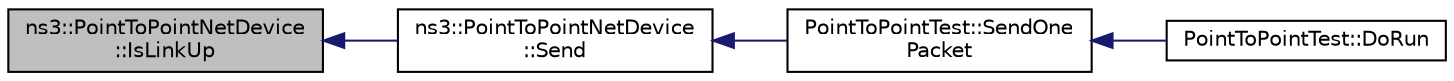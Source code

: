 digraph "ns3::PointToPointNetDevice::IsLinkUp"
{
  edge [fontname="Helvetica",fontsize="10",labelfontname="Helvetica",labelfontsize="10"];
  node [fontname="Helvetica",fontsize="10",shape=record];
  rankdir="LR";
  Node1 [label="ns3::PointToPointNetDevice\l::IsLinkUp",height=0.2,width=0.4,color="black", fillcolor="grey75", style="filled", fontcolor="black"];
  Node1 -> Node2 [dir="back",color="midnightblue",fontsize="10",style="solid"];
  Node2 [label="ns3::PointToPointNetDevice\l::Send",height=0.2,width=0.4,color="black", fillcolor="white", style="filled",URL="$db/d2f/classns3_1_1PointToPointNetDevice.html#ad084e76d4a07b0818f1de9d188aa447e"];
  Node2 -> Node3 [dir="back",color="midnightblue",fontsize="10",style="solid"];
  Node3 [label="PointToPointTest::SendOne\lPacket",height=0.2,width=0.4,color="black", fillcolor="white", style="filled",URL="$d3/da7/classPointToPointTest.html#a62dc99f3a74b830a62d00355801636e9",tooltip="Send one packet to the device specified. "];
  Node3 -> Node4 [dir="back",color="midnightblue",fontsize="10",style="solid"];
  Node4 [label="PointToPointTest::DoRun",height=0.2,width=0.4,color="black", fillcolor="white", style="filled",URL="$d3/da7/classPointToPointTest.html#afd738a4b03ad89822e12e898cc1b09df",tooltip="Run the test. "];
}
